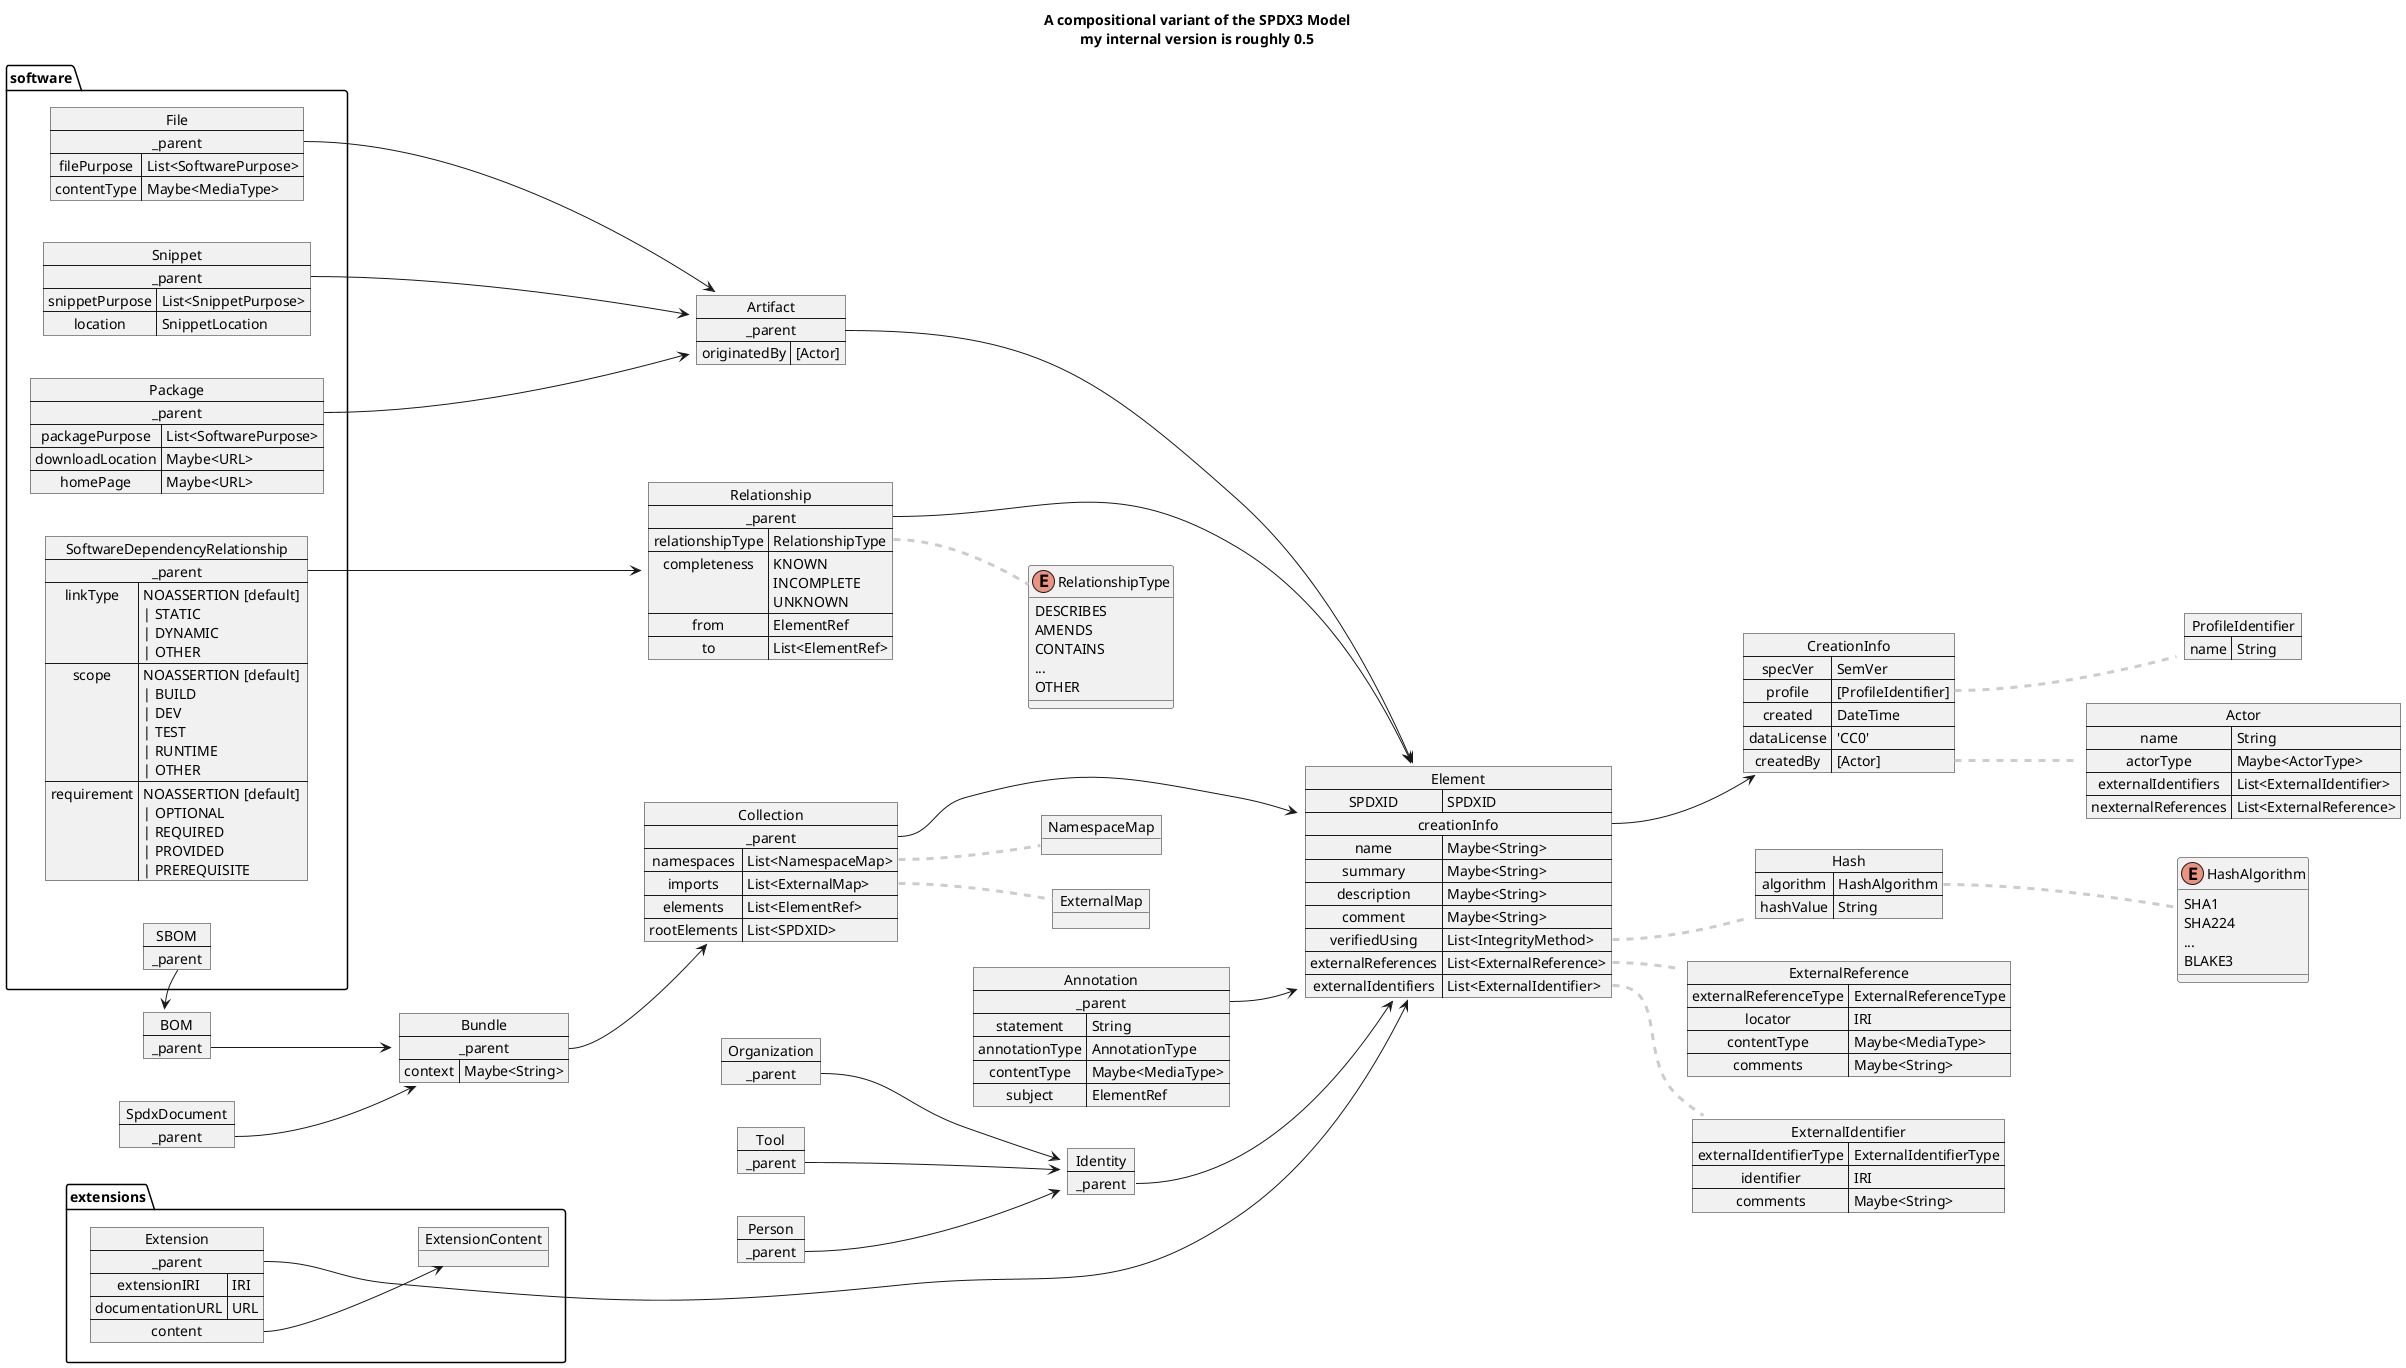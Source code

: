 @startuml
left to right direction

title A compositional variant of the SPDX3 Model\nmy internal version is roughly 0.5

enum RelationshipType {
DESCRIBES
AMENDS
CONTAINS
...
' ANCESTOR [do we need both?]
' DESCENDANT [do we need both?]
' VARIANT
' DEPENDS_ON
' BUILD_DEPENDENCY
' DEV_DEPENDENCY
' OPTIONAL_DEPENDENCY
' PROVIDED_DEPENDENCY
' TEST_DEPENDENCY
' RUNTIME_DEPENDENCY
' DEPENDENCY_MANIFEST
' DYNAMIC_LINK
' STATIC_LINK
' PREREQUISITE
'
' BUILD_TOOL
' DEV_TOOL
' TEST_TOOL
'
' GENERATES
'
' DISTRIBUTION_ARTIFACT
' EXAMPLE
' DATA_FILE
' TEST_CASE
' DOCUMENTATION
' METAFILE
' TEST
' OPTIONAL_COMPONENT
' PACKAGES
'
' PATCH
' COPY
' EXPANDED_FROM_ARCHIVE
' FILE_ADDED
' FILE_DELETED
' FILE_MODIFIED
'
' SUPPLIED_BY *new*
OTHER
}
enum HashAlgorithm {
SHA1
SHA224
...
' SHA256 [default]
' SHA384
' SHA512
' SHA3-224
' SHA3-256
' SHA3-384
' SHA3-512
' MD2
' MD4
' MD5
' MD6
' SPDX-PVC-SHA1
' SPDX-PVC-SHA256
' BLAKE2b-256
' BLAKE2b-384
' BLAKE2b-512
BLAKE3
}

' RelationshipType -[hidden]-> HashAlgorithm


map ProfileIdentifier {
    name => String
}
map Actor {
    name => String
    actorType => Maybe<ActorType>
    externalIdentifiers => List<ExternalIdentifier>
    nexternalReferences => List<ExternalReference>
}
map CreationInfo {
    specVer => SemVer
    profile => [ProfileIdentifier]
    created => DateTime
    dataLicense => 'CC0'
    createdBy => [Actor]
}
CreationInfo::profile .[#CCCCCC,dashed,thickness=3]. ProfileIdentifier
CreationInfo::createdBy .[#CCCCCC,dashed,thickness=3]. Actor

map Element {
    SPDXID => SPDXID
    creationInfo *--> CreationInfo

    name => Maybe<String>
    summary => Maybe<String>
    description => Maybe<String>
    comment => Maybe<String>
    verifiedUsing => List<IntegrityMethod>
    externalReferences => List<ExternalReference>
    externalIdentifiers => List<ExternalIdentifier>
}
map ExternalReference {
    externalReferenceType => ExternalReferenceType
    locator => IRI
    contentType => Maybe<MediaType>
    comments => Maybe<String>
}
Element::externalReferences .[#CCCCCC,dashed,thickness=3]. ExternalReference
Map Hash {
    algorithm => HashAlgorithm
    hashValue => String
}
Hash::algorithm .[#CCCCCC,dashed,thickness=3]. HashAlgorithm
Element::verifiedUsing .[#CCCCCC,dashed,thickness=3]. Hash
Map ExternalIdentifier {
    externalIdentifierType => ExternalIdentifierType
    identifier => IRI
    comments => Maybe<String>
}
Element::externalIdentifiers .[#CCCCCC,dashed,thickness=3]. ExternalIdentifier

map Artifact {
    _parent *---> Element
    originatedBy => [Actor]
}

map Collection {
    _parent *---> Element
    namespaces => List<NamespaceMap>
    imports => List<ExternalMap>
    elements => List<ElementRef>
    rootElements => List<SPDXID>
}
object NamespaceMap
Collection::namespaces .[#CCCCCC,dashed,thickness=3]. NamespaceMap
object ExternalMap
Collection::imports .[#CCCCCC,dashed,thickness=3]. ExternalMap

map Bundle {
    _parent *--> Collection
    context => Maybe<String>
}

map SpdxDocument {
    _parent *--> Bundle
}

map BOM {
    _parent *--> Bundle
}

map Relationship {
    _parent *--> Element
    relationshipType => RelationshipType
    completeness => KNOWN\nINCOMPLETE\nUNKNOWN
    from => ElementRef
    to => List<ElementRef>
}
Relationship::relationshipType .[#CCCCCC,dashed,thickness=3]. RelationshipType

map Annotation {
    _parent *--> Element
    statement => String
    annotationType => AnnotationType
    contentType => Maybe<MediaType>
    subject => ElementRef
}

map Identity {
    _parent *--> Element
}
map Person {
    _parent *--> Identity
}
map Organization {
    _parent *--> Identity
}
map Tool {
    _parent *--> Identity
}


package software {
    map Package {
        _parent *---> Artifact
        packagePurpose => List<SoftwarePurpose>
        downloadLocation => Maybe<URL>
        homePage => Maybe<URL>
    }
    map File {
        _parent *---> Artifact
        filePurpose => List<SoftwarePurpose>
        contentType => Maybe<MediaType>
    }
    map Snippet {
        _parent *---> Artifact
        snippetPurpose => List<SnippetPurpose>
        location => SnippetLocation
    }
    map SBOM {
        _parent *-> BOM
    }
    map SoftwareDependencyRelationship {
        _parent *---> Relationship
        linkType => NOASSERTION [default] \n| STATIC \n| DYNAMIC \n| OTHER
        scope => NOASSERTION [default] \n| BUILD \n| DEV \n| TEST \n| RUNTIME \n| OTHER
        requirement => NOASSERTION [default] \n| OPTIONAL \n| REQUIRED \n| PROVIDED \n| PREREQUISITE
    }
}

package extensions {
    object ExtensionContent
    map Extension {
        _parent *-----> Element
        extensionIRI => IRI
        documentationURL => URL
        content *--> ExtensionContent
    }
}


@enduml